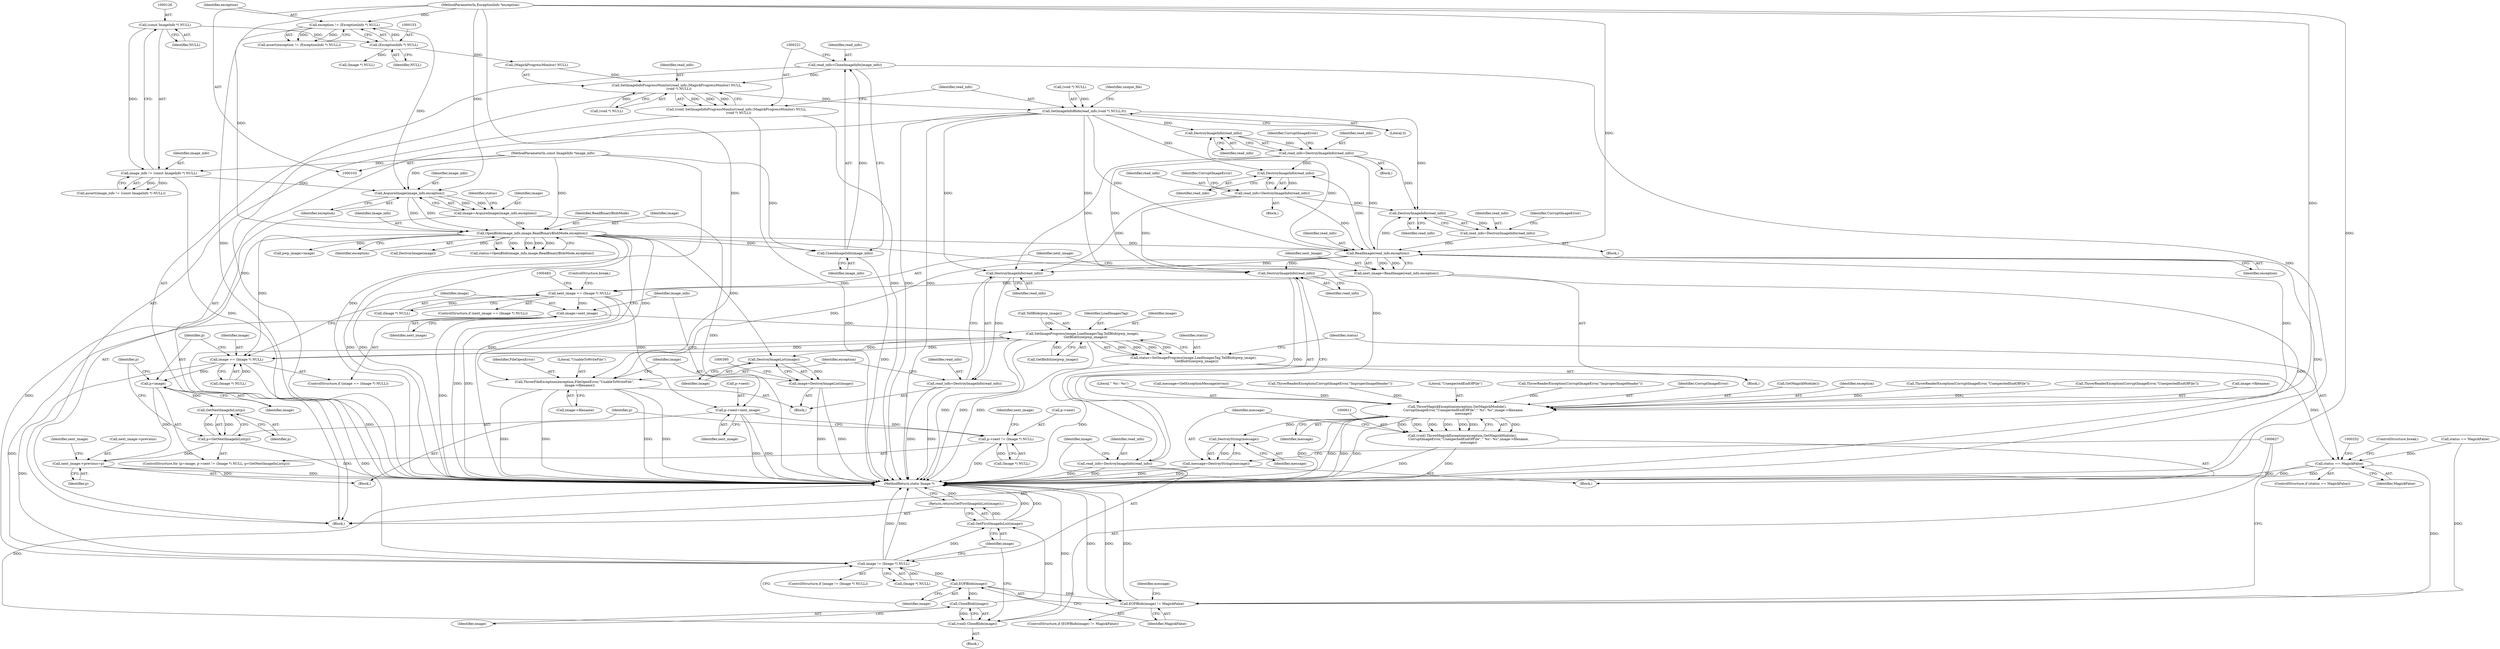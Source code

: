 digraph "0_ImageMagick_6b6bff054d569a77973f2140c0e86366e6168a6c_2@API" {
"1000216" [label="(Call,read_info=CloneImageInfo(image_info))"];
"1000218" [label="(Call,CloneImageInfo(image_info))"];
"1000168" [label="(Call,OpenBlob(image_info,image,ReadBinaryBlobMode,exception))"];
"1000163" [label="(Call,AcquireImage(image_info,exception))"];
"1000123" [label="(Call,image_info != (const ImageInfo *) NULL)"];
"1000104" [label="(MethodParameterIn,const ImageInfo *image_info)"];
"1000125" [label="(Call,(const ImageInfo *) NULL)"];
"1000150" [label="(Call,exception != (ExceptionInfo *) NULL)"];
"1000105" [label="(MethodParameterIn,ExceptionInfo *exception)"];
"1000152" [label="(Call,(ExceptionInfo *) NULL)"];
"1000161" [label="(Call,image=AcquireImage(image_info,exception))"];
"1000222" [label="(Call,SetImageInfoProgressMonitor(read_info,(MagickProgressMonitor) NULL,\n    (void *) NULL))"];
"1000220" [label="(Call,(void) SetImageInfoProgressMonitor(read_info,(MagickProgressMonitor) NULL,\n    (void *) NULL))"];
"1000230" [label="(Call,SetImageInfoBlob(read_info,(void *) NULL,0))"];
"1000319" [label="(Call,DestroyImageInfo(read_info))"];
"1000317" [label="(Call,read_info=DestroyImageInfo(read_info))"];
"1000342" [label="(Call,DestroyImageInfo(read_info))"];
"1000340" [label="(Call,read_info=DestroyImageInfo(read_info))"];
"1000380" [label="(Call,DestroyImageInfo(read_info))"];
"1000378" [label="(Call,read_info=DestroyImageInfo(read_info))"];
"1000465" [label="(Call,DestroyImageInfo(read_info))"];
"1000463" [label="(Call,read_info=DestroyImageInfo(read_info))"];
"1000472" [label="(Call,ReadImage(read_info,exception))"];
"1000382" [label="(Call,ThrowFileException(exception,FileOpenError,\"UnableToWriteFile\",\n          image->filename))"];
"1000470" [label="(Call,next_image=ReadImage(read_info,exception))"];
"1000476" [label="(Call,next_image == (Image *) NULL)"];
"1000501" [label="(Call,image=next_image)"];
"1000563" [label="(Call,SetImageProgress(image,LoadImagesTag,TellBlob(pwp_image),\n      GetBlobSize(pwp_image)))"];
"1000391" [label="(Call,DestroyImageList(image))"];
"1000389" [label="(Call,image=DestroyImageList(image))"];
"1000496" [label="(Call,image == (Image *) NULL)"];
"1000507" [label="(Call,p=image)"];
"1000519" [label="(Call,GetNextImageInList(p))"];
"1000517" [label="(Call,p=GetNextImageInList(p))"];
"1000521" [label="(Call,next_image->previous=p)"];
"1000593" [label="(Call,image != (Image *) NULL)"];
"1000601" [label="(Call,EOFBlob(image))"];
"1000600" [label="(Call,EOFBlob(image) != MagickFalse)"];
"1000628" [label="(Call,CloseBlob(image))"];
"1000626" [label="(Call,(void) CloseBlob(image))"];
"1000631" [label="(Call,GetFirstImageInList(image))"];
"1000630" [label="(Return,return(GetFirstImageInList(image));)"];
"1000561" [label="(Call,status=SetImageProgress(image,LoadImagesTag,TellBlob(pwp_image),\n      GetBlobSize(pwp_image)))"];
"1000571" [label="(Call,status == MagickFalse)"];
"1000535" [label="(Call,p->next=next_image)"];
"1000510" [label="(Call,p->next != (Image *) NULL)"];
"1000590" [label="(Call,DestroyImageInfo(read_info))"];
"1000588" [label="(Call,read_info=DestroyImageInfo(read_info))"];
"1000612" [label="(Call,ThrowMagickException(exception,GetMagickModule(),\n            CorruptImageError,\"UnexpectedEndOfFile\",\"`%s': %s\",image->filename,\n            message))"];
"1000610" [label="(Call,(void) ThrowMagickException(exception,GetMagickModule(),\n            CorruptImageError,\"UnexpectedEndOfFile\",\"`%s': %s\",image->filename,\n            message))"];
"1000624" [label="(Call,DestroyString(message))"];
"1000622" [label="(Call,message=DestroyString(message))"];
"1000592" [label="(ControlStructure,if (image != (Image *) NULL))"];
"1000600" [label="(Call,EOFBlob(image) != MagickFalse)"];
"1000573" [label="(Identifier,MagickFalse)"];
"1000570" [label="(ControlStructure,if (status == MagickFalse))"];
"1000227" [label="(Call,(void *) NULL)"];
"1000217" [label="(Identifier,read_info)"];
"1000615" [label="(Identifier,CorruptImageError)"];
"1000465" [label="(Call,DestroyImageInfo(read_info))"];
"1000169" [label="(Identifier,image_info)"];
"1000373" [label="(Block,)"];
"1000320" [label="(Identifier,read_info)"];
"1000345" [label="(Identifier,CorruptImageError)"];
"1000593" [label="(Call,image != (Image *) NULL)"];
"1000218" [label="(Call,CloneImageInfo(image_info))"];
"1000562" [label="(Identifier,status)"];
"1000630" [label="(Return,return(GetFirstImageInList(image));)"];
"1000543" [label="(Identifier,image_info)"];
"1000509" [label="(Identifier,image)"];
"1000152" [label="(Call,(ExceptionInfo *) NULL)"];
"1000463" [label="(Call,read_info=DestroyImageInfo(read_info))"];
"1000521" [label="(Call,next_image->previous=p)"];
"1000497" [label="(Identifier,image)"];
"1000625" [label="(Identifier,message)"];
"1000317" [label="(Call,read_info=DestroyImageInfo(read_info))"];
"1000631" [label="(Call,GetFirstImageInList(image))"];
"1000219" [label="(Identifier,image_info)"];
"1000161" [label="(Call,image=AcquireImage(image_info,exception))"];
"1000595" [label="(Call,(Image *) NULL)"];
"1000628" [label="(Call,CloseBlob(image))"];
"1000535" [label="(Call,p->next=next_image)"];
"1000186" [label="(Call,pwp_image=image)"];
"1000602" [label="(Identifier,image)"];
"1000536" [label="(Call,p->next)"];
"1000568" [label="(Call,GetBlobSize(pwp_image))"];
"1000478" [label="(Call,(Image *) NULL)"];
"1000572" [label="(Identifier,status)"];
"1000614" [label="(Call,GetMagickModule())"];
"1000386" [label="(Call,image->filename)"];
"1000525" [label="(Identifier,p)"];
"1000392" [label="(Identifier,image)"];
"1000384" [label="(Identifier,FileOpenError)"];
"1000498" [label="(Call,(Image *) NULL)"];
"1000621" [label="(Identifier,message)"];
"1000385" [label="(Literal,\"UnableToWriteFile\")"];
"1000632" [label="(Identifier,image)"];
"1000613" [label="(Identifier,exception)"];
"1000481" [label="(ControlStructure,break;)"];
"1000124" [label="(Identifier,image_info)"];
"1000167" [label="(Identifier,status)"];
"1000172" [label="(Identifier,exception)"];
"1000539" [label="(Identifier,next_image)"];
"1000154" [label="(Identifier,NULL)"];
"1000458" [label="(Block,)"];
"1000464" [label="(Identifier,read_info)"];
"1000571" [label="(Call,status == MagickFalse)"];
"1000624" [label="(Call,DestroyString(message))"];
"1000467" [label="(Call,ThrowReaderException(CorruptImageError,\"UnexpectedEndOfFile\"))"];
"1000512" [label="(Identifier,p)"];
"1000501" [label="(Call,image=next_image)"];
"1000589" [label="(Identifier,read_info)"];
"1000321" [label="(Call,ThrowReaderException(CorruptImageError,\"UnexpectedEndOfFile\"))"];
"1000523" [label="(Identifier,next_image)"];
"1000565" [label="(Identifier,LoadImagesTag)"];
"1000633" [label="(MethodReturn,static Image *)"];
"1000618" [label="(Call,image->filename)"];
"1000617" [label="(Literal,\"`%s': %s\")"];
"1000466" [label="(Identifier,read_info)"];
"1000390" [label="(Identifier,image)"];
"1000496" [label="(Call,image == (Image *) NULL)"];
"1000561" [label="(Call,status=SetImageProgress(image,LoadImagesTag,TellBlob(pwp_image),\n      GetBlobSize(pwp_image)))"];
"1000599" [label="(ControlStructure,if (EOFBlob(image) != MagickFalse))"];
"1000342" [label="(Call,DestroyImageInfo(read_info))"];
"1000612" [label="(Call,ThrowMagickException(exception,GetMagickModule(),\n            CorruptImageError,\"UnexpectedEndOfFile\",\"`%s': %s\",image->filename,\n            message))"];
"1000171" [label="(Identifier,ReadBinaryBlobMode)"];
"1000477" [label="(Identifier,next_image)"];
"1000622" [label="(Call,message=DestroyString(message))"];
"1000476" [label="(Call,next_image == (Image *) NULL)"];
"1000510" [label="(Call,p->next != (Image *) NULL)"];
"1000162" [label="(Identifier,image)"];
"1000517" [label="(Call,p=GetNextImageInList(p))"];
"1000590" [label="(Call,DestroyImageInfo(read_info))"];
"1000383" [label="(Identifier,exception)"];
"1000104" [label="(MethodParameterIn,const ImageInfo *image_info)"];
"1000566" [label="(Call,TellBlob(pwp_image))"];
"1000250" [label="(Block,)"];
"1000150" [label="(Call,exception != (ExceptionInfo *) NULL)"];
"1000629" [label="(Identifier,image)"];
"1000164" [label="(Identifier,image_info)"];
"1000382" [label="(Call,ThrowFileException(exception,FileOpenError,\"UnableToWriteFile\",\n          image->filename))"];
"1000232" [label="(Call,(void *) NULL)"];
"1000222" [label="(Call,SetImageInfoProgressMonitor(read_info,(MagickProgressMonitor) NULL,\n    (void *) NULL))"];
"1000165" [label="(Identifier,exception)"];
"1000341" [label="(Identifier,read_info)"];
"1000606" [label="(Call,message=GetExceptionMessage(errno))"];
"1000474" [label="(Identifier,exception)"];
"1000601" [label="(Call,EOFBlob(image))"];
"1000502" [label="(Identifier,image)"];
"1000344" [label="(Call,ThrowReaderException(CorruptImageError,\"ImproperImageHeader\"))"];
"1000168" [label="(Call,OpenBlob(image_info,image,ReadBinaryBlobMode,exception))"];
"1000379" [label="(Identifier,read_info)"];
"1000616" [label="(Literal,\"UnexpectedEndOfFile\")"];
"1000610" [label="(Call,(void) ThrowMagickException(exception,GetMagickModule(),\n            CorruptImageError,\"UnexpectedEndOfFile\",\"`%s': %s\",image->filename,\n            message))"];
"1000122" [label="(Call,assert(image_info != (const ImageInfo *) NULL))"];
"1000506" [label="(ControlStructure,for (p=image; p->next != (Image *) NULL; p=GetNextImageInList(p)))"];
"1000508" [label="(Identifier,p)"];
"1000604" [label="(Block,)"];
"1000322" [label="(Identifier,CorruptImageError)"];
"1000520" [label="(Identifier,p)"];
"1000503" [label="(Identifier,next_image)"];
"1000170" [label="(Identifier,image)"];
"1000518" [label="(Identifier,p)"];
"1000237" [label="(Identifier,unique_file)"];
"1000389" [label="(Call,image=DestroyImageList(image))"];
"1000471" [label="(Identifier,next_image)"];
"1000235" [label="(Literal,0)"];
"1000563" [label="(Call,SetImageProgress(image,LoadImagesTag,TellBlob(pwp_image),\n      GetBlobSize(pwp_image)))"];
"1000180" [label="(Call,DestroyImage(image))"];
"1000125" [label="(Call,(const ImageInfo *) NULL)"];
"1000335" [label="(Block,)"];
"1000470" [label="(Call,next_image=ReadImage(read_info,exception))"];
"1000127" [label="(Identifier,NULL)"];
"1000381" [label="(Identifier,read_info)"];
"1000507" [label="(Call,p=image)"];
"1000319" [label="(Call,DestroyImageInfo(read_info))"];
"1000231" [label="(Identifier,read_info)"];
"1000564" [label="(Identifier,image)"];
"1000343" [label="(Identifier,read_info)"];
"1000495" [label="(ControlStructure,if (image == (Image *) NULL))"];
"1000105" [label="(MethodParameterIn,ExceptionInfo *exception)"];
"1000230" [label="(Call,SetImageInfoBlob(read_info,(void *) NULL,0))"];
"1000623" [label="(Identifier,message)"];
"1000468" [label="(Identifier,CorruptImageError)"];
"1000391" [label="(Call,DestroyImageList(image))"];
"1000574" [label="(ControlStructure,break;)"];
"1000519" [label="(Call,GetNextImageInList(p))"];
"1000312" [label="(Block,)"];
"1000598" [label="(Block,)"];
"1000220" [label="(Call,(void) SetImageInfoProgressMonitor(read_info,(MagickProgressMonitor) NULL,\n    (void *) NULL))"];
"1000528" [label="(Identifier,next_image)"];
"1000380" [label="(Call,DestroyImageInfo(read_info))"];
"1000340" [label="(Call,read_info=DestroyImageInfo(read_info))"];
"1000318" [label="(Identifier,read_info)"];
"1000163" [label="(Call,AcquireImage(image_info,exception))"];
"1000149" [label="(Call,assert(exception != (ExceptionInfo *) NULL))"];
"1000603" [label="(Identifier,MagickFalse)"];
"1000216" [label="(Call,read_info=CloneImageInfo(image_info))"];
"1000475" [label="(ControlStructure,if (next_image == (Image *) NULL))"];
"1000224" [label="(Call,(MagickProgressMonitor) NULL)"];
"1000588" [label="(Call,read_info=DestroyImageInfo(read_info))"];
"1000174" [label="(Call,status == MagickFalse)"];
"1000472" [label="(Call,ReadImage(read_info,exception))"];
"1000522" [label="(Call,next_image->previous)"];
"1000166" [label="(Call,status=OpenBlob(image_info,image,ReadBinaryBlobMode,exception))"];
"1000514" [label="(Call,(Image *) NULL)"];
"1000378" [label="(Call,read_info=DestroyImageInfo(read_info))"];
"1000213" [label="(Call,ThrowReaderException(CorruptImageError,\"ImproperImageHeader\"))"];
"1000607" [label="(Identifier,message)"];
"1000151" [label="(Identifier,exception)"];
"1000473" [label="(Identifier,read_info)"];
"1000594" [label="(Identifier,image)"];
"1000591" [label="(Identifier,read_info)"];
"1000505" [label="(Block,)"];
"1000106" [label="(Block,)"];
"1000123" [label="(Call,image_info != (const ImageInfo *) NULL)"];
"1000223" [label="(Identifier,read_info)"];
"1000626" [label="(Call,(void) CloseBlob(image))"];
"1000511" [label="(Call,p->next)"];
"1000183" [label="(Call,(Image *) NULL)"];
"1000216" -> "1000106"  [label="AST: "];
"1000216" -> "1000218"  [label="CFG: "];
"1000217" -> "1000216"  [label="AST: "];
"1000218" -> "1000216"  [label="AST: "];
"1000221" -> "1000216"  [label="CFG: "];
"1000216" -> "1000633"  [label="DDG: "];
"1000218" -> "1000216"  [label="DDG: "];
"1000216" -> "1000222"  [label="DDG: "];
"1000218" -> "1000219"  [label="CFG: "];
"1000219" -> "1000218"  [label="AST: "];
"1000218" -> "1000633"  [label="DDG: "];
"1000168" -> "1000218"  [label="DDG: "];
"1000104" -> "1000218"  [label="DDG: "];
"1000168" -> "1000166"  [label="AST: "];
"1000168" -> "1000172"  [label="CFG: "];
"1000169" -> "1000168"  [label="AST: "];
"1000170" -> "1000168"  [label="AST: "];
"1000171" -> "1000168"  [label="AST: "];
"1000172" -> "1000168"  [label="AST: "];
"1000166" -> "1000168"  [label="CFG: "];
"1000168" -> "1000633"  [label="DDG: "];
"1000168" -> "1000633"  [label="DDG: "];
"1000168" -> "1000633"  [label="DDG: "];
"1000168" -> "1000166"  [label="DDG: "];
"1000168" -> "1000166"  [label="DDG: "];
"1000168" -> "1000166"  [label="DDG: "];
"1000168" -> "1000166"  [label="DDG: "];
"1000163" -> "1000168"  [label="DDG: "];
"1000163" -> "1000168"  [label="DDG: "];
"1000104" -> "1000168"  [label="DDG: "];
"1000161" -> "1000168"  [label="DDG: "];
"1000105" -> "1000168"  [label="DDG: "];
"1000168" -> "1000180"  [label="DDG: "];
"1000168" -> "1000186"  [label="DDG: "];
"1000168" -> "1000382"  [label="DDG: "];
"1000168" -> "1000391"  [label="DDG: "];
"1000168" -> "1000472"  [label="DDG: "];
"1000168" -> "1000496"  [label="DDG: "];
"1000168" -> "1000593"  [label="DDG: "];
"1000168" -> "1000612"  [label="DDG: "];
"1000163" -> "1000161"  [label="AST: "];
"1000163" -> "1000165"  [label="CFG: "];
"1000164" -> "1000163"  [label="AST: "];
"1000165" -> "1000163"  [label="AST: "];
"1000161" -> "1000163"  [label="CFG: "];
"1000163" -> "1000161"  [label="DDG: "];
"1000163" -> "1000161"  [label="DDG: "];
"1000123" -> "1000163"  [label="DDG: "];
"1000104" -> "1000163"  [label="DDG: "];
"1000150" -> "1000163"  [label="DDG: "];
"1000105" -> "1000163"  [label="DDG: "];
"1000123" -> "1000122"  [label="AST: "];
"1000123" -> "1000125"  [label="CFG: "];
"1000124" -> "1000123"  [label="AST: "];
"1000125" -> "1000123"  [label="AST: "];
"1000122" -> "1000123"  [label="CFG: "];
"1000123" -> "1000633"  [label="DDG: "];
"1000123" -> "1000122"  [label="DDG: "];
"1000123" -> "1000122"  [label="DDG: "];
"1000104" -> "1000123"  [label="DDG: "];
"1000125" -> "1000123"  [label="DDG: "];
"1000104" -> "1000103"  [label="AST: "];
"1000104" -> "1000633"  [label="DDG: "];
"1000125" -> "1000127"  [label="CFG: "];
"1000126" -> "1000125"  [label="AST: "];
"1000127" -> "1000125"  [label="AST: "];
"1000125" -> "1000152"  [label="DDG: "];
"1000150" -> "1000149"  [label="AST: "];
"1000150" -> "1000152"  [label="CFG: "];
"1000151" -> "1000150"  [label="AST: "];
"1000152" -> "1000150"  [label="AST: "];
"1000149" -> "1000150"  [label="CFG: "];
"1000150" -> "1000633"  [label="DDG: "];
"1000150" -> "1000149"  [label="DDG: "];
"1000150" -> "1000149"  [label="DDG: "];
"1000105" -> "1000150"  [label="DDG: "];
"1000152" -> "1000150"  [label="DDG: "];
"1000105" -> "1000103"  [label="AST: "];
"1000105" -> "1000633"  [label="DDG: "];
"1000105" -> "1000382"  [label="DDG: "];
"1000105" -> "1000472"  [label="DDG: "];
"1000105" -> "1000612"  [label="DDG: "];
"1000152" -> "1000154"  [label="CFG: "];
"1000153" -> "1000152"  [label="AST: "];
"1000154" -> "1000152"  [label="AST: "];
"1000152" -> "1000183"  [label="DDG: "];
"1000152" -> "1000224"  [label="DDG: "];
"1000161" -> "1000106"  [label="AST: "];
"1000162" -> "1000161"  [label="AST: "];
"1000167" -> "1000161"  [label="CFG: "];
"1000161" -> "1000633"  [label="DDG: "];
"1000222" -> "1000220"  [label="AST: "];
"1000222" -> "1000227"  [label="CFG: "];
"1000223" -> "1000222"  [label="AST: "];
"1000224" -> "1000222"  [label="AST: "];
"1000227" -> "1000222"  [label="AST: "];
"1000220" -> "1000222"  [label="CFG: "];
"1000222" -> "1000633"  [label="DDG: "];
"1000222" -> "1000220"  [label="DDG: "];
"1000222" -> "1000220"  [label="DDG: "];
"1000222" -> "1000220"  [label="DDG: "];
"1000224" -> "1000222"  [label="DDG: "];
"1000227" -> "1000222"  [label="DDG: "];
"1000222" -> "1000230"  [label="DDG: "];
"1000220" -> "1000106"  [label="AST: "];
"1000221" -> "1000220"  [label="AST: "];
"1000231" -> "1000220"  [label="CFG: "];
"1000220" -> "1000633"  [label="DDG: "];
"1000220" -> "1000633"  [label="DDG: "];
"1000230" -> "1000106"  [label="AST: "];
"1000230" -> "1000235"  [label="CFG: "];
"1000231" -> "1000230"  [label="AST: "];
"1000232" -> "1000230"  [label="AST: "];
"1000235" -> "1000230"  [label="AST: "];
"1000237" -> "1000230"  [label="CFG: "];
"1000230" -> "1000633"  [label="DDG: "];
"1000230" -> "1000633"  [label="DDG: "];
"1000232" -> "1000230"  [label="DDG: "];
"1000230" -> "1000319"  [label="DDG: "];
"1000230" -> "1000342"  [label="DDG: "];
"1000230" -> "1000380"  [label="DDG: "];
"1000230" -> "1000465"  [label="DDG: "];
"1000230" -> "1000472"  [label="DDG: "];
"1000230" -> "1000590"  [label="DDG: "];
"1000319" -> "1000317"  [label="AST: "];
"1000319" -> "1000320"  [label="CFG: "];
"1000320" -> "1000319"  [label="AST: "];
"1000317" -> "1000319"  [label="CFG: "];
"1000319" -> "1000317"  [label="DDG: "];
"1000472" -> "1000319"  [label="DDG: "];
"1000317" -> "1000312"  [label="AST: "];
"1000318" -> "1000317"  [label="AST: "];
"1000322" -> "1000317"  [label="CFG: "];
"1000317" -> "1000342"  [label="DDG: "];
"1000317" -> "1000380"  [label="DDG: "];
"1000317" -> "1000465"  [label="DDG: "];
"1000317" -> "1000472"  [label="DDG: "];
"1000317" -> "1000590"  [label="DDG: "];
"1000342" -> "1000340"  [label="AST: "];
"1000342" -> "1000343"  [label="CFG: "];
"1000343" -> "1000342"  [label="AST: "];
"1000340" -> "1000342"  [label="CFG: "];
"1000342" -> "1000340"  [label="DDG: "];
"1000472" -> "1000342"  [label="DDG: "];
"1000340" -> "1000335"  [label="AST: "];
"1000341" -> "1000340"  [label="AST: "];
"1000345" -> "1000340"  [label="CFG: "];
"1000340" -> "1000380"  [label="DDG: "];
"1000340" -> "1000465"  [label="DDG: "];
"1000340" -> "1000472"  [label="DDG: "];
"1000340" -> "1000590"  [label="DDG: "];
"1000380" -> "1000378"  [label="AST: "];
"1000380" -> "1000381"  [label="CFG: "];
"1000381" -> "1000380"  [label="AST: "];
"1000378" -> "1000380"  [label="CFG: "];
"1000380" -> "1000378"  [label="DDG: "];
"1000472" -> "1000380"  [label="DDG: "];
"1000378" -> "1000373"  [label="AST: "];
"1000379" -> "1000378"  [label="AST: "];
"1000383" -> "1000378"  [label="CFG: "];
"1000378" -> "1000633"  [label="DDG: "];
"1000378" -> "1000633"  [label="DDG: "];
"1000465" -> "1000463"  [label="AST: "];
"1000465" -> "1000466"  [label="CFG: "];
"1000466" -> "1000465"  [label="AST: "];
"1000463" -> "1000465"  [label="CFG: "];
"1000465" -> "1000463"  [label="DDG: "];
"1000472" -> "1000465"  [label="DDG: "];
"1000463" -> "1000458"  [label="AST: "];
"1000464" -> "1000463"  [label="AST: "];
"1000468" -> "1000463"  [label="CFG: "];
"1000463" -> "1000472"  [label="DDG: "];
"1000472" -> "1000470"  [label="AST: "];
"1000472" -> "1000474"  [label="CFG: "];
"1000473" -> "1000472"  [label="AST: "];
"1000474" -> "1000472"  [label="AST: "];
"1000470" -> "1000472"  [label="CFG: "];
"1000472" -> "1000633"  [label="DDG: "];
"1000472" -> "1000382"  [label="DDG: "];
"1000472" -> "1000470"  [label="DDG: "];
"1000472" -> "1000470"  [label="DDG: "];
"1000472" -> "1000590"  [label="DDG: "];
"1000472" -> "1000612"  [label="DDG: "];
"1000382" -> "1000373"  [label="AST: "];
"1000382" -> "1000386"  [label="CFG: "];
"1000383" -> "1000382"  [label="AST: "];
"1000384" -> "1000382"  [label="AST: "];
"1000385" -> "1000382"  [label="AST: "];
"1000386" -> "1000382"  [label="AST: "];
"1000390" -> "1000382"  [label="CFG: "];
"1000382" -> "1000633"  [label="DDG: "];
"1000382" -> "1000633"  [label="DDG: "];
"1000382" -> "1000633"  [label="DDG: "];
"1000382" -> "1000633"  [label="DDG: "];
"1000470" -> "1000250"  [label="AST: "];
"1000471" -> "1000470"  [label="AST: "];
"1000477" -> "1000470"  [label="CFG: "];
"1000470" -> "1000633"  [label="DDG: "];
"1000470" -> "1000476"  [label="DDG: "];
"1000476" -> "1000475"  [label="AST: "];
"1000476" -> "1000478"  [label="CFG: "];
"1000477" -> "1000476"  [label="AST: "];
"1000478" -> "1000476"  [label="AST: "];
"1000481" -> "1000476"  [label="CFG: "];
"1000483" -> "1000476"  [label="CFG: "];
"1000476" -> "1000633"  [label="DDG: "];
"1000476" -> "1000633"  [label="DDG: "];
"1000478" -> "1000476"  [label="DDG: "];
"1000476" -> "1000501"  [label="DDG: "];
"1000476" -> "1000535"  [label="DDG: "];
"1000501" -> "1000495"  [label="AST: "];
"1000501" -> "1000503"  [label="CFG: "];
"1000502" -> "1000501"  [label="AST: "];
"1000503" -> "1000501"  [label="AST: "];
"1000543" -> "1000501"  [label="CFG: "];
"1000501" -> "1000633"  [label="DDG: "];
"1000501" -> "1000563"  [label="DDG: "];
"1000501" -> "1000593"  [label="DDG: "];
"1000563" -> "1000561"  [label="AST: "];
"1000563" -> "1000568"  [label="CFG: "];
"1000564" -> "1000563"  [label="AST: "];
"1000565" -> "1000563"  [label="AST: "];
"1000566" -> "1000563"  [label="AST: "];
"1000568" -> "1000563"  [label="AST: "];
"1000561" -> "1000563"  [label="CFG: "];
"1000563" -> "1000633"  [label="DDG: "];
"1000563" -> "1000633"  [label="DDG: "];
"1000563" -> "1000633"  [label="DDG: "];
"1000563" -> "1000391"  [label="DDG: "];
"1000563" -> "1000496"  [label="DDG: "];
"1000563" -> "1000561"  [label="DDG: "];
"1000563" -> "1000561"  [label="DDG: "];
"1000563" -> "1000561"  [label="DDG: "];
"1000563" -> "1000561"  [label="DDG: "];
"1000496" -> "1000563"  [label="DDG: "];
"1000566" -> "1000563"  [label="DDG: "];
"1000568" -> "1000563"  [label="DDG: "];
"1000563" -> "1000593"  [label="DDG: "];
"1000391" -> "1000389"  [label="AST: "];
"1000391" -> "1000392"  [label="CFG: "];
"1000392" -> "1000391"  [label="AST: "];
"1000389" -> "1000391"  [label="CFG: "];
"1000391" -> "1000389"  [label="DDG: "];
"1000389" -> "1000373"  [label="AST: "];
"1000390" -> "1000389"  [label="AST: "];
"1000395" -> "1000389"  [label="CFG: "];
"1000389" -> "1000633"  [label="DDG: "];
"1000389" -> "1000633"  [label="DDG: "];
"1000496" -> "1000495"  [label="AST: "];
"1000496" -> "1000498"  [label="CFG: "];
"1000497" -> "1000496"  [label="AST: "];
"1000498" -> "1000496"  [label="AST: "];
"1000502" -> "1000496"  [label="CFG: "];
"1000508" -> "1000496"  [label="CFG: "];
"1000496" -> "1000633"  [label="DDG: "];
"1000498" -> "1000496"  [label="DDG: "];
"1000496" -> "1000507"  [label="DDG: "];
"1000496" -> "1000593"  [label="DDG: "];
"1000507" -> "1000506"  [label="AST: "];
"1000507" -> "1000509"  [label="CFG: "];
"1000508" -> "1000507"  [label="AST: "];
"1000509" -> "1000507"  [label="AST: "];
"1000512" -> "1000507"  [label="CFG: "];
"1000507" -> "1000519"  [label="DDG: "];
"1000507" -> "1000521"  [label="DDG: "];
"1000519" -> "1000517"  [label="AST: "];
"1000519" -> "1000520"  [label="CFG: "];
"1000520" -> "1000519"  [label="AST: "];
"1000517" -> "1000519"  [label="CFG: "];
"1000519" -> "1000517"  [label="DDG: "];
"1000517" -> "1000519"  [label="DDG: "];
"1000517" -> "1000506"  [label="AST: "];
"1000518" -> "1000517"  [label="AST: "];
"1000512" -> "1000517"  [label="CFG: "];
"1000517" -> "1000633"  [label="DDG: "];
"1000517" -> "1000521"  [label="DDG: "];
"1000521" -> "1000505"  [label="AST: "];
"1000521" -> "1000525"  [label="CFG: "];
"1000522" -> "1000521"  [label="AST: "];
"1000525" -> "1000521"  [label="AST: "];
"1000528" -> "1000521"  [label="CFG: "];
"1000521" -> "1000633"  [label="DDG: "];
"1000521" -> "1000633"  [label="DDG: "];
"1000593" -> "1000592"  [label="AST: "];
"1000593" -> "1000595"  [label="CFG: "];
"1000594" -> "1000593"  [label="AST: "];
"1000595" -> "1000593"  [label="AST: "];
"1000602" -> "1000593"  [label="CFG: "];
"1000632" -> "1000593"  [label="CFG: "];
"1000593" -> "1000633"  [label="DDG: "];
"1000593" -> "1000633"  [label="DDG: "];
"1000595" -> "1000593"  [label="DDG: "];
"1000593" -> "1000601"  [label="DDG: "];
"1000593" -> "1000631"  [label="DDG: "];
"1000601" -> "1000600"  [label="AST: "];
"1000601" -> "1000602"  [label="CFG: "];
"1000602" -> "1000601"  [label="AST: "];
"1000603" -> "1000601"  [label="CFG: "];
"1000601" -> "1000600"  [label="DDG: "];
"1000601" -> "1000628"  [label="DDG: "];
"1000600" -> "1000599"  [label="AST: "];
"1000600" -> "1000603"  [label="CFG: "];
"1000603" -> "1000600"  [label="AST: "];
"1000607" -> "1000600"  [label="CFG: "];
"1000627" -> "1000600"  [label="CFG: "];
"1000600" -> "1000633"  [label="DDG: "];
"1000600" -> "1000633"  [label="DDG: "];
"1000600" -> "1000633"  [label="DDG: "];
"1000174" -> "1000600"  [label="DDG: "];
"1000571" -> "1000600"  [label="DDG: "];
"1000628" -> "1000626"  [label="AST: "];
"1000628" -> "1000629"  [label="CFG: "];
"1000629" -> "1000628"  [label="AST: "];
"1000626" -> "1000628"  [label="CFG: "];
"1000628" -> "1000626"  [label="DDG: "];
"1000628" -> "1000631"  [label="DDG: "];
"1000626" -> "1000598"  [label="AST: "];
"1000627" -> "1000626"  [label="AST: "];
"1000632" -> "1000626"  [label="CFG: "];
"1000626" -> "1000633"  [label="DDG: "];
"1000626" -> "1000633"  [label="DDG: "];
"1000631" -> "1000630"  [label="AST: "];
"1000631" -> "1000632"  [label="CFG: "];
"1000632" -> "1000631"  [label="AST: "];
"1000630" -> "1000631"  [label="CFG: "];
"1000631" -> "1000633"  [label="DDG: "];
"1000631" -> "1000633"  [label="DDG: "];
"1000631" -> "1000630"  [label="DDG: "];
"1000630" -> "1000106"  [label="AST: "];
"1000633" -> "1000630"  [label="CFG: "];
"1000630" -> "1000633"  [label="DDG: "];
"1000561" -> "1000250"  [label="AST: "];
"1000562" -> "1000561"  [label="AST: "];
"1000572" -> "1000561"  [label="CFG: "];
"1000561" -> "1000633"  [label="DDG: "];
"1000561" -> "1000571"  [label="DDG: "];
"1000571" -> "1000570"  [label="AST: "];
"1000571" -> "1000573"  [label="CFG: "];
"1000572" -> "1000571"  [label="AST: "];
"1000573" -> "1000571"  [label="AST: "];
"1000252" -> "1000571"  [label="CFG: "];
"1000574" -> "1000571"  [label="CFG: "];
"1000571" -> "1000633"  [label="DDG: "];
"1000571" -> "1000633"  [label="DDG: "];
"1000571" -> "1000633"  [label="DDG: "];
"1000174" -> "1000571"  [label="DDG: "];
"1000535" -> "1000505"  [label="AST: "];
"1000535" -> "1000539"  [label="CFG: "];
"1000536" -> "1000535"  [label="AST: "];
"1000539" -> "1000535"  [label="AST: "];
"1000543" -> "1000535"  [label="CFG: "];
"1000535" -> "1000633"  [label="DDG: "];
"1000535" -> "1000633"  [label="DDG: "];
"1000535" -> "1000510"  [label="DDG: "];
"1000510" -> "1000506"  [label="AST: "];
"1000510" -> "1000514"  [label="CFG: "];
"1000511" -> "1000510"  [label="AST: "];
"1000514" -> "1000510"  [label="AST: "];
"1000518" -> "1000510"  [label="CFG: "];
"1000523" -> "1000510"  [label="CFG: "];
"1000510" -> "1000633"  [label="DDG: "];
"1000514" -> "1000510"  [label="DDG: "];
"1000590" -> "1000588"  [label="AST: "];
"1000590" -> "1000591"  [label="CFG: "];
"1000591" -> "1000590"  [label="AST: "];
"1000588" -> "1000590"  [label="CFG: "];
"1000590" -> "1000588"  [label="DDG: "];
"1000588" -> "1000106"  [label="AST: "];
"1000589" -> "1000588"  [label="AST: "];
"1000594" -> "1000588"  [label="CFG: "];
"1000588" -> "1000633"  [label="DDG: "];
"1000588" -> "1000633"  [label="DDG: "];
"1000612" -> "1000610"  [label="AST: "];
"1000612" -> "1000621"  [label="CFG: "];
"1000613" -> "1000612"  [label="AST: "];
"1000614" -> "1000612"  [label="AST: "];
"1000615" -> "1000612"  [label="AST: "];
"1000616" -> "1000612"  [label="AST: "];
"1000617" -> "1000612"  [label="AST: "];
"1000618" -> "1000612"  [label="AST: "];
"1000621" -> "1000612"  [label="AST: "];
"1000610" -> "1000612"  [label="CFG: "];
"1000612" -> "1000633"  [label="DDG: "];
"1000612" -> "1000633"  [label="DDG: "];
"1000612" -> "1000633"  [label="DDG: "];
"1000612" -> "1000633"  [label="DDG: "];
"1000612" -> "1000610"  [label="DDG: "];
"1000612" -> "1000610"  [label="DDG: "];
"1000612" -> "1000610"  [label="DDG: "];
"1000612" -> "1000610"  [label="DDG: "];
"1000612" -> "1000610"  [label="DDG: "];
"1000612" -> "1000610"  [label="DDG: "];
"1000612" -> "1000610"  [label="DDG: "];
"1000467" -> "1000612"  [label="DDG: "];
"1000213" -> "1000612"  [label="DDG: "];
"1000321" -> "1000612"  [label="DDG: "];
"1000344" -> "1000612"  [label="DDG: "];
"1000606" -> "1000612"  [label="DDG: "];
"1000612" -> "1000624"  [label="DDG: "];
"1000610" -> "1000604"  [label="AST: "];
"1000611" -> "1000610"  [label="AST: "];
"1000623" -> "1000610"  [label="CFG: "];
"1000610" -> "1000633"  [label="DDG: "];
"1000610" -> "1000633"  [label="DDG: "];
"1000624" -> "1000622"  [label="AST: "];
"1000624" -> "1000625"  [label="CFG: "];
"1000625" -> "1000624"  [label="AST: "];
"1000622" -> "1000624"  [label="CFG: "];
"1000624" -> "1000622"  [label="DDG: "];
"1000622" -> "1000604"  [label="AST: "];
"1000623" -> "1000622"  [label="AST: "];
"1000627" -> "1000622"  [label="CFG: "];
"1000622" -> "1000633"  [label="DDG: "];
"1000622" -> "1000633"  [label="DDG: "];
}
